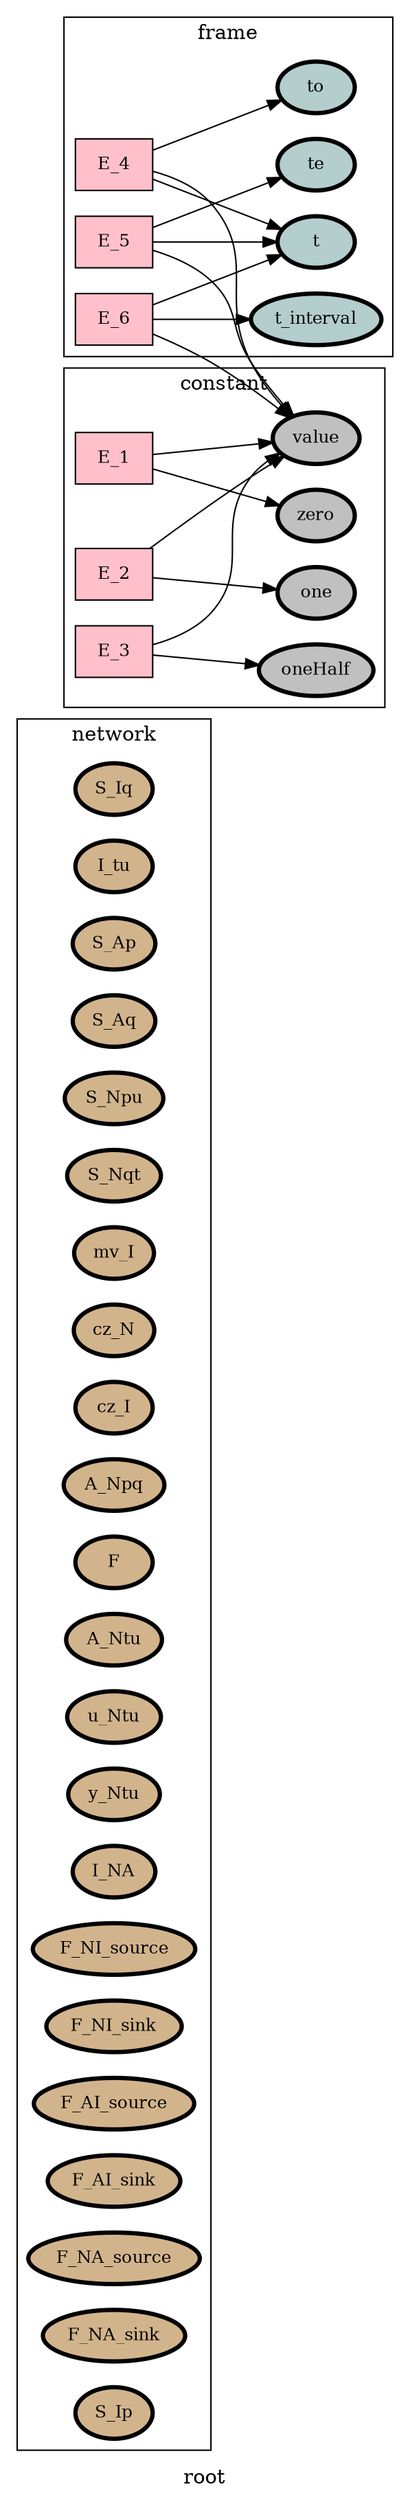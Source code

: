 digraph root {
label=root;
rankdir=LR;
subgraph cluster_root___network {
label=network;
rankdir=LR;
V_10 [fillcolor=tan, fontsize=12, label=S_Iq, penwidth=3, style=filled];
V_11 [fillcolor=tan, fontsize=12, label=I_tu, penwidth=3, style=filled];
V_12 [fillcolor=tan, fontsize=12, label=S_Ap, penwidth=3, style=filled];
V_13 [fillcolor=tan, fontsize=12, label=S_Aq, penwidth=3, style=filled];
V_14 [fillcolor=tan, fontsize=12, label=S_Npu, penwidth=3, style=filled];
V_15 [fillcolor=tan, fontsize=12, label=S_Nqt, penwidth=3, style=filled];
V_16 [fillcolor=tan, fontsize=12, label=mv_I, penwidth=3, style=filled];
V_17 [fillcolor=tan, fontsize=12, label=cz_N, penwidth=3, style=filled];
V_18 [fillcolor=tan, fontsize=12, label=cz_I, penwidth=3, style=filled];
V_19 [fillcolor=tan, fontsize=12, label=A_Npq, penwidth=3, style=filled];
V_2 [fillcolor=tan, fontsize=12, label=F, penwidth=3, style=filled];
V_20 [fillcolor=tan, fontsize=12, label=A_Ntu, penwidth=3, style=filled];
V_21 [fillcolor=tan, fontsize=12, label=u_Ntu, penwidth=3, style=filled];
V_22 [fillcolor=tan, fontsize=12, label=y_Ntu, penwidth=3, style=filled];
V_27 [fillcolor=tan, fontsize=12, label=I_NA, penwidth=3, style=filled];
V_3 [fillcolor=tan, fontsize=12, label=F_NI_source, penwidth=3, style=filled];
V_4 [fillcolor=tan, fontsize=12, label=F_NI_sink, penwidth=3, style=filled];
V_5 [fillcolor=tan, fontsize=12, label=F_AI_source, penwidth=3, style=filled];
V_6 [fillcolor=tan, fontsize=12, label=F_AI_sink, penwidth=3, style=filled];
V_7 [fillcolor=tan, fontsize=12, label=F_NA_source, penwidth=3, style=filled];
V_8 [fillcolor=tan, fontsize=12, label=F_NA_sink, penwidth=3, style=filled];
V_9 [fillcolor=tan, fontsize=12, label=S_Ip, penwidth=3, style=filled];
}

E_4 -> V_1  [splines=ortho];
E_4 -> V_101  [splines=ortho];
E_5 -> V_1  [splines=ortho];
E_5 -> V_101  [splines=ortho];
E_6 -> V_1  [splines=ortho];
E_6 -> V_101  [splines=ortho];
subgraph cluster_root___frame {
label=frame;
rankdir=LR;
V_1 [fillcolor=lightcyan3, fontsize=12, label=t, penwidth=3, style=filled];
V_105 [fillcolor=lightcyan3, fontsize=12, label=to, penwidth=3, style=filled];
V_106 [fillcolor=lightcyan3, fontsize=12, label=te, penwidth=3, style=filled];
V_107 [fillcolor=lightcyan3, fontsize=12, label=t_interval, penwidth=3, style=filled];
E_4 [fillcolor=pink, fontsize=12, shape=box, style=filled];
E_4 -> V_105  [splines=ortho];
E_5 [fillcolor=pink, fontsize=12, shape=box, style=filled];
E_5 -> V_106  [splines=ortho];
E_6 [fillcolor=pink, fontsize=12, shape=box, style=filled];
E_6 -> V_107  [splines=ortho];
}

subgraph cluster_root___state {
label=state;
rankdir=LR;
}

E_1 -> V_101  [splines=ortho];
E_2 -> V_101  [splines=ortho];
E_3 -> V_101  [splines=ortho];
subgraph cluster_root___constant {
label=constant;
rankdir=LR;
V_101 [fillcolor=grey, fontsize=12, label=value, penwidth=3, style=filled];
V_102 [fillcolor=grey, fontsize=12, label=zero, penwidth=3, style=filled];
V_103 [fillcolor=grey, fontsize=12, label=one, penwidth=3, style=filled];
V_104 [fillcolor=grey, fontsize=12, label=oneHalf, penwidth=3, style=filled];
E_1 [fillcolor=pink, fontsize=12, shape=box, style=filled];
E_1 -> V_102  [splines=ortho];
E_2 [fillcolor=pink, fontsize=12, shape=box, style=filled];
E_2 -> V_103  [splines=ortho];
E_3 [fillcolor=pink, fontsize=12, shape=box, style=filled];
E_3 -> V_104  [splines=ortho];
}

}
